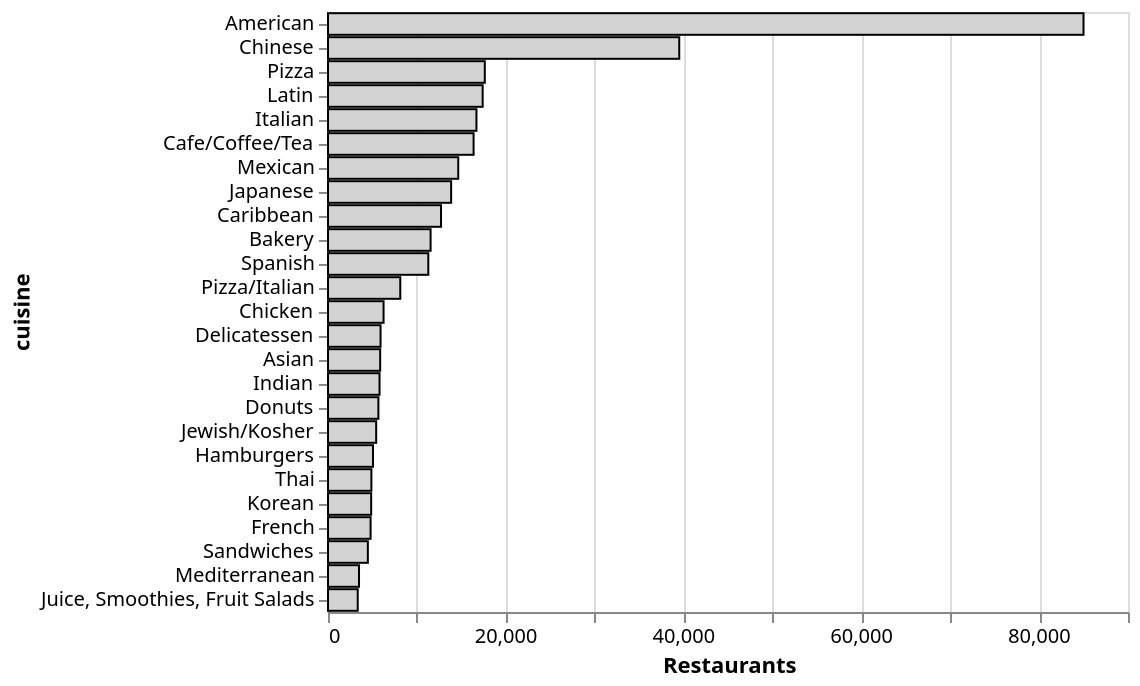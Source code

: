 {"$schema":"https://vega.github.io/schema/vega-lite/v2.3.0.json","config":{"view":{"height":300,"width":400}},"data":{"values":[{"cuisine":"American","perZip":{"10001":2249,"10002":1651,"10003":2483,"10004":585,"10005":318,"10006":277,"10007":586,"10009":1635,"10010":1295,"10011":2102,"10012":1819,"10013":1819,"10014":1956,"10016":1936,"10017":1776,"10018":1835,"10019":3401,"10020":251,"10021":710,"10022":2306,"10023":678,"10024":753,"10025":758,"10026":469,"10027":652,"10028":892,"10029":598,"10030":60,"10031":332,"10032":328,"10033":156,"10034":373,"10035":182,"10036":3223,"10037":136,"10038":808,"10039":55,"10040":161,"10044":24,"10048":6,"10057":12,"10065":788,"10069":29,"10075":321,"10104":34,"10105":13,"10106":4,"10111":26,"10112":30,"10118":22,"10119":46,"10121":138,"10128":690,"10152":9,"10153":16,"10155":7,"10165":14,"10167":24,"10168":5,"10169":5,"10171":10,"10176":12,"10178":2,"10179":5,"10199":14,"10271":28,"10279":25,"10280":11,"10281":138,"10282":114,"10285":20,"10301":498,"10302":137,"10303":101,"10304":148,"10305":252,"10306":314,"10307":93,"10308":94,"10309":253,"10310":259,"10311":21,"10312":234,"10314":748,"10451":672,"10452":159,"10453":66,"10454":223,"10455":84,"10456":90,"10457":190,"10458":380,"10459":110,"10460":131,"10461":445,"10462":428,"10463":460,"10464":132,"10465":374,"10466":132,"10467":193,"10468":230,"10469":178,"10470":116,"10471":241,"10472":133,"10473":87,"10474":144,"10475":184,"11001":16,"11004":4,"11005":14,"11040":128,"11101":1541,"11102":296,"11103":563,"11104":361,"11105":326,"11106":400,"11109":39,"11201":1606,"11203":149,"11204":97,"11205":540,"11206":509,"11207":279,"11208":72,"11209":1108,"11210":99,"11211":1844,"11212":110,"11213":164,"11214":240,"11215":1296,"11216":355,"11217":1171,"11218":314,"11219":46,"11220":338,"11221":211,"11222":898,"11223":305,"11224":340,"11225":256,"11226":297,"11228":175,"11229":181,"11230":148,"11231":930,"11232":222,"11233":174,"11234":469,"11235":446,"11236":151,"11237":641,"11238":1264,"11239":52,"11245":1,"11249":935,"11256":20,"11354":380,"11355":119,"11356":91,"11357":100,"11358":205,"11360":114,"11361":364,"11362":42,"11363":48,"11364":96,"11365":121,"11366":36,"11367":50,"11368":424,"11369":318,"11370":66,"11371":114,"11372":346,"11373":302,"11374":227,"11375":487,"11377":378,"11378":284,"11379":48,"11385":777,"11412":33,"11413":53,"11414":131,"11415":160,"11416":129,"11417":243,"11418":221,"11419":144,"11420":254,"11421":160,"11422":157,"11423":20,"11426":144,"11427":49,"11428":16,"11429":35,"11430":900,"11432":427,"11433":53,"11434":207,"11435":349,"11436":96,"11451":32,"11691":35,"11693":128,"11694":115,"11697":46},"total":84995},{"cuisine":"Chinese","perZip":{"10001":209,"10002":1976,"10003":467,"10004":29,"10005":13,"10006":61,"10007":8,"10009":135,"10010":164,"10011":272,"10012":89,"10013":2066,"10014":76,"10016":413,"10017":118,"10018":298,"10019":345,"10021":96,"10022":306,"10023":81,"10024":136,"10025":355,"10026":79,"10027":154,"10028":96,"10029":258,"10030":31,"10031":181,"10032":174,"10033":150,"10034":59,"10035":95,"10036":308,"10037":50,"10038":224,"10039":72,"10040":38,"10065":51,"10075":54,"10128":182,"10169":6,"10280":19,"10281":28,"10301":105,"10302":157,"10303":27,"10304":92,"10305":122,"10306":158,"10307":45,"10308":69,"10309":71,"10310":37,"10312":100,"10314":182,"10451":169,"10452":261,"10453":224,"10454":142,"10455":140,"10456":250,"10457":160,"10458":293,"10459":146,"10460":121,"10461":230,"10462":238,"10463":155,"10464":16,"10465":84,"10466":202,"10467":335,"10468":144,"10469":137,"10470":51,"10471":64,"10472":196,"10473":103,"10474":49,"10475":107,"11004":29,"11040":67,"11101":127,"11102":62,"11103":76,"11104":92,"11105":123,"11106":230,"11109":23,"11201":264,"11203":220,"11204":521,"11205":157,"11206":178,"11207":378,"11208":314,"11209":287,"11210":227,"11211":243,"11212":324,"11213":382,"11214":1121,"11215":316,"11216":218,"11217":148,"11218":190,"11219":496,"11220":2505,"11221":261,"11222":168,"11223":324,"11224":104,"11225":176,"11226":459,"11228":113,"11229":345,"11230":120,"11231":97,"11232":238,"11233":209,"11234":313,"11235":189,"11236":391,"11237":177,"11238":185,"11239":15,"11249":70,"11352":41,"11354":2557,"11355":1910,"11356":124,"11357":53,"11358":110,"11360":18,"11361":130,"11362":195,"11363":36,"11364":151,"11365":109,"11366":92,"11367":111,"11368":321,"11369":71,"11370":49,"11372":310,"11373":547,"11374":104,"11375":243,"11377":225,"11378":183,"11379":90,"11385":273,"11411":98,"11412":100,"11413":104,"11414":74,"11415":33,"11416":115,"11417":172,"11418":116,"11419":274,"11420":137,"11421":156,"11422":57,"11423":34,"11426":67,"11427":64,"11428":68,"11429":64,"11430":16,"11432":349,"11433":41,"11434":196,"11435":267,"11436":64,"11691":154,"11692":11,"11693":51,"11694":104},"total":39515},{"cuisine":"Pizza","perZip":{"10001":201,"10002":343,"10003":293,"10004":75,"10005":37,"10006":27,"10007":108,"10009":210,"10010":180,"10011":266,"10012":147,"10013":96,"10014":180,"10016":201,"10017":110,"10018":143,"10019":285,"10021":51,"10022":167,"10023":132,"10024":66,"10025":176,"10026":21,"10027":96,"10028":116,"10029":255,"10030":39,"10031":104,"10032":113,"10033":150,"10034":69,"10035":100,"10036":212,"10038":70,"10039":14,"10040":75,"10065":94,"10075":69,"10119":14,"10121":13,"10128":117,"10169":5,"10175":8,"10301":102,"10302":97,"10303":7,"10304":55,"10305":50,"10306":31,"10307":34,"10308":53,"10309":10,"10310":10,"10312":117,"10314":239,"10451":167,"10452":93,"10453":106,"10454":63,"10455":173,"10456":51,"10457":62,"10458":297,"10459":149,"10460":112,"10461":77,"10462":192,"10463":97,"10465":130,"10466":76,"10467":223,"10468":73,"10469":219,"10470":102,"10471":36,"10472":146,"10473":35,"10474":28,"10475":29,"11004":33,"11040":21,"11101":120,"11102":153,"11103":179,"11104":69,"11105":117,"11106":119,"11201":263,"11203":42,"11204":109,"11205":66,"11206":112,"11207":148,"11208":147,"11209":301,"11210":17,"11211":253,"11212":126,"11213":55,"11214":118,"11215":179,"11216":139,"11217":145,"11218":207,"11219":50,"11220":149,"11221":122,"11222":126,"11223":125,"11224":90,"11225":196,"11226":139,"11228":77,"11229":192,"11230":113,"11231":69,"11232":83,"11233":43,"11234":97,"11235":75,"11236":162,"11237":134,"11238":121,"11239":36,"11249":24,"11354":39,"11355":103,"11356":35,"11357":70,"11358":52,"11361":130,"11362":20,"11364":17,"11365":35,"11366":33,"11367":45,"11368":194,"11369":37,"11370":27,"11372":202,"11373":84,"11374":85,"11375":156,"11377":121,"11378":113,"11379":31,"11385":325,"11412":61,"11413":30,"11414":33,"11415":21,"11416":93,"11417":44,"11418":97,"11419":27,"11420":116,"11421":55,"11422":39,"11423":17,"11426":62,"11427":22,"11428":42,"11429":10,"11430":66,"11432":180,"11433":18,"11434":107,"11435":63,"11436":18,"11691":120,"11692":15,"11693":15,"11694":65},"total":17640},{"cuisine":"Latin","perZip":{"10001":67,"10002":111,"10003":52,"10004":59,"10009":219,"10010":41,"10011":82,"10012":123,"10013":54,"10014":90,"10016":49,"10017":40,"10018":132,"10019":142,"10021":27,"10022":26,"10023":17,"10024":89,"10025":168,"10026":3,"10027":30,"10028":9,"10029":201,"10030":56,"10031":144,"10032":458,"10033":286,"10034":480,"10035":57,"10036":186,"10038":26,"10040":238,"10065":66,"10301":68,"10302":6,"10303":77,"10304":10,"10305":9,"10310":16,"10314":11,"10451":53,"10452":371,"10453":285,"10454":155,"10455":250,"10456":195,"10457":242,"10458":268,"10459":185,"10460":140,"10461":99,"10462":155,"10463":106,"10465":28,"10466":55,"10467":138,"10468":298,"10469":7,"10470":4,"10471":24,"10472":280,"10473":22,"10474":94,"11101":207,"11103":179,"11104":152,"11105":32,"11106":177,"11109":46,"11201":70,"11204":33,"11205":158,"11206":240,"11207":407,"11208":242,"11209":17,"11210":34,"11211":287,"11212":68,"11213":12,"11214":59,"11215":128,"11216":27,"11217":109,"11218":10,"11219":74,"11220":367,"11221":196,"11222":16,"11223":42,"11224":26,"11225":38,"11226":114,"11230":32,"11231":93,"11232":165,"11233":56,"11236":4,"11237":317,"11238":20,"11354":23,"11355":119,"11356":49,"11358":37,"11361":40,"11365":15,"11367":26,"11368":1235,"11369":130,"11372":1451,"11373":332,"11374":66,"11375":63,"11377":567,"11378":14,"11385":346,"11418":176,"11420":27,"11421":220,"11423":61,"11427":24,"11428":78,"11432":159,"11433":20,"11435":227,"11691":114,"11693":31,"11694":17},"total":17400},{"cuisine":"Italian","perZip":{"10001":113,"10002":155,"10003":611,"10004":103,"10005":25,"10007":66,"10009":158,"10010":162,"10011":541,"10012":652,"10013":1163,"10014":539,"10016":466,"10017":244,"10018":179,"10019":689,"10021":315,"10022":526,"10023":275,"10024":256,"10025":191,"10026":39,"10027":120,"10028":251,"10029":51,"10031":123,"10032":4,"10033":31,"10034":69,"10035":36,"10036":624,"10038":131,"10065":242,"10075":206,"10104":27,"10106":5,"10112":16,"10119":29,"10121":6,"10128":210,"10281":16,"10282":36,"10301":104,"10303":18,"10305":238,"10306":129,"10307":79,"10308":182,"10309":85,"10310":86,"10312":216,"10314":203,"10451":33,"10455":2,"10458":392,"10461":199,"10462":52,"10463":30,"10464":47,"10465":13,"10469":12,"10470":38,"10471":20,"10475":29,"11040":30,"11101":150,"11102":26,"11103":77,"11104":69,"11105":99,"11106":114,"11109":21,"11201":376,"11204":87,"11205":64,"11206":25,"11207":7,"11209":169,"11211":167,"11214":68,"11215":326,"11217":152,"11218":61,"11219":37,"11220":13,"11221":54,"11222":112,"11223":128,"11224":19,"11225":1,"11228":98,"11229":20,"11230":29,"11231":121,"11232":7,"11233":24,"11234":79,"11235":40,"11236":10,"11237":45,"11238":226,"11239":26,"11249":220,"11354":22,"11356":18,"11357":163,"11358":38,"11360":58,"11361":34,"11362":87,"11363":42,"11364":68,"11365":26,"11366":13,"11368":45,"11369":22,"11370":32,"11372":19,"11373":24,"11374":16,"11375":158,"11377":45,"11378":8,"11379":79,"11385":63,"11414":80,"11417":11,"11418":33,"11419":29,"11420":30,"11426":23,"11427":24,"11430":53,"11435":14,"11694":17},"total":16699},{"cuisine":"Cafe/Coffee/Tea","perZip":{"10001":504,"10002":483,"10003":742,"10004":133,"10005":71,"10006":21,"10007":142,"10009":204,"10010":257,"10011":525,"10012":381,"10013":531,"10014":482,"10016":237,"10017":391,"10018":315,"10019":366,"10020":30,"10021":195,"10022":260,"10023":246,"10024":189,"10025":175,"10026":45,"10027":84,"10028":146,"10029":62,"10030":53,"10031":83,"10032":53,"10033":11,"10034":41,"10035":5,"10036":418,"10038":145,"10039":8,"10040":15,"10044":16,"10065":174,"10069":6,"10075":104,"10103":3,"10104":4,"10105":10,"10107":6,"10112":19,"10118":8,"10119":34,"10128":120,"10154":1,"10155":1,"10158":5,"10165":3,"10166":5,"10168":19,"10169":7,"10173":4,"10270":12,"10281":29,"10282":12,"10301":16,"10302":2,"10304":14,"10305":13,"10306":10,"10307":10,"10309":22,"10310":24,"10314":46,"10451":28,"10454":8,"10456":22,"10457":37,"10458":131,"10460":5,"10461":85,"10462":88,"10463":21,"10464":32,"10465":45,"10467":25,"10468":37,"10469":36,"10472":13,"10474":29,"10475":22,"11004":8,"11101":177,"11102":46,"11103":262,"11104":40,"11105":39,"11106":49,"11109":33,"11201":402,"11203":29,"11204":114,"11205":139,"11206":134,"11207":33,"11208":23,"11209":162,"11210":66,"11211":360,"11212":29,"11213":35,"11214":143,"11215":337,"11216":280,"11217":159,"11218":53,"11220":143,"11221":209,"11222":262,"11223":79,"11224":4,"11225":154,"11226":77,"11228":11,"11229":79,"11230":80,"11231":126,"11232":31,"11233":105,"11234":34,"11235":44,"11236":13,"11237":216,"11238":301,"11241":7,"11249":187,"11354":180,"11355":44,"11356":10,"11357":10,"11358":122,"11361":64,"11362":23,"11364":4,"11365":15,"11366":5,"11368":61,"11369":14,"11372":70,"11373":144,"11374":15,"11375":69,"11377":98,"11378":2,"11379":24,"11385":323,"11414":16,"11416":3,"11418":15,"11419":16,"11421":3,"11422":5,"11426":5,"11428":12,"11430":135,"11432":43,"11433":15,"11434":7,"11435":5,"11691":11,"11694":5},"total":16379},{"cuisine":"Mexican","perZip":{"10001":23,"10002":162,"10003":529,"10004":67,"10005":17,"10006":5,"10007":34,"10009":164,"10010":125,"10011":211,"10012":184,"10013":103,"10014":207,"10016":200,"10017":125,"10018":80,"10019":342,"10020":23,"10021":28,"10022":104,"10023":94,"10024":70,"10025":210,"10026":61,"10027":35,"10028":107,"10029":536,"10030":7,"10031":186,"10032":124,"10033":19,"10034":188,"10035":63,"10036":276,"10038":36,"10040":26,"10065":18,"10075":23,"10104":3,"10118":27,"10119":21,"10121":6,"10128":89,"10169":7,"10280":21,"10281":6,"10282":8,"10301":121,"10302":129,"10304":61,"10305":74,"10306":15,"10307":13,"10308":8,"10309":22,"10310":78,"10314":34,"10451":106,"10452":118,"10453":149,"10454":95,"10455":161,"10456":6,"10457":27,"10458":149,"10459":46,"10460":4,"10461":36,"10462":102,"10463":100,"10465":82,"10467":114,"10468":233,"10471":52,"10472":127,"10474":13,"10475":6,"11101":143,"11102":73,"11103":96,"11104":63,"11105":43,"11106":164,"11201":174,"11204":75,"11205":170,"11206":169,"11207":16,"11208":68,"11209":165,"11210":12,"11211":180,"11214":63,"11215":233,"11216":50,"11217":98,"11218":164,"11219":128,"11220":570,"11221":50,"11222":105,"11223":199,"11224":22,"11225":66,"11226":105,"11228":35,"11229":86,"11230":46,"11231":48,"11232":269,"11233":16,"11234":43,"11235":54,"11236":2,"11237":475,"11238":260,"11249":143,"11356":16,"11358":8,"11361":38,"11362":9,"11365":10,"11368":581,"11369":31,"11372":551,"11373":165,"11374":17,"11375":48,"11377":217,"11378":64,"11385":165,"11417":36,"11418":62,"11421":111,"11423":32,"11428":13,"11430":50,"11432":15,"11435":182,"11694":10},"total":14653},{"cuisine":"Japanese","perZip":{"10001":280,"10002":266,"10003":1217,"10004":64,"10005":14,"10007":57,"10009":260,"10010":140,"10011":409,"10012":487,"10013":364,"10014":284,"10016":383,"10017":576,"10018":135,"10019":639,"10020":15,"10021":223,"10022":438,"10023":99,"10024":128,"10025":169,"10027":131,"10028":247,"10029":25,"10031":17,"10033":47,"10034":34,"10035":19,"10036":343,"10038":135,"10044":3,"10065":142,"10069":11,"10075":103,"10112":5,"10118":5,"10119":7,"10128":181,"10169":9,"10281":7,"10301":15,"10302":4,"10303":4,"10304":17,"10305":47,"10306":76,"10307":11,"10308":61,"10309":38,"10310":11,"10312":111,"10314":164,"10454":24,"10458":14,"10461":79,"10463":29,"10464":13,"10465":49,"10471":48,"10475":17,"11101":103,"11103":133,"11104":83,"11105":123,"11106":82,"11201":296,"11204":150,"11205":66,"11206":48,"11207":27,"11209":198,"11210":6,"11211":182,"11212":8,"11214":206,"11215":248,"11216":86,"11217":139,"11218":22,"11219":55,"11220":79,"11221":3,"11222":109,"11223":26,"11225":16,"11226":18,"11228":31,"11229":174,"11230":10,"11231":63,"11232":2,"11234":28,"11235":224,"11237":109,"11238":159,"11249":88,"11354":155,"11356":7,"11357":20,"11358":107,"11361":87,"11362":73,"11364":73,"11365":55,"11366":43,"11367":7,"11369":4,"11372":103,"11373":99,"11374":97,"11375":199,"11377":24,"11378":28,"11379":1,"11385":102,"11414":56,"11415":14,"11418":13,"11421":11,"11430":41,"11432":35,"11435":15,"11693":6,"11694":27},"total":13852},{"cuisine":"Caribbean","perZip":{"10009":34,"10011":33,"10012":43,"10017":6,"10019":10,"10025":43,"10026":40,"10027":86,"10029":60,"10030":87,"10031":46,"10035":130,"10037":9,"10039":60,"10176":14,"10301":17,"10302":3,"10451":52,"10453":11,"10455":50,"10456":68,"10458":5,"10459":29,"10460":26,"10461":31,"10462":54,"10466":516,"10467":265,"10469":489,"10470":108,"10472":20,"10475":55,"10510":27,"11101":13,"11106":20,"11201":13,"11203":1280,"11205":62,"11206":34,"11207":168,"11208":154,"11210":372,"11211":43,"11212":502,"11213":645,"11215":4,"11216":409,"11217":152,"11218":24,"11221":6,"11224":38,"11225":493,"11226":1117,"11230":7,"11233":126,"11234":158,"11236":714,"11237":27,"11238":138,"11239":34,"11357":3,"11369":7,"11411":155,"11412":265,"11413":404,"11416":22,"11417":111,"11418":120,"11419":532,"11420":375,"11422":173,"11423":59,"11428":216,"11429":118,"11432":219,"11433":119,"11434":229,"11435":138,"11436":26,"11691":126,"11692":13,"11693":5},"total":12715},{"cuisine":"Bakery","perZip":{"10001":50,"10002":388,"10003":127,"10004":5,"10007":29,"10009":28,"10010":24,"10011":87,"10012":171,"10013":535,"10014":138,"10016":29,"10017":45,"10018":75,"10019":113,"10020":10,"10022":102,"10023":95,"10024":72,"10025":66,"10026":57,"10027":6,"10028":36,"10029":137,"10030":13,"10031":108,"10032":133,"10033":94,"10034":33,"10035":46,"10036":50,"10037":19,"10038":163,"10040":102,"10065":52,"10075":20,"10112":9,"10119":4,"10121":10,"10128":6,"10169":5,"10281":15,"10301":26,"10302":86,"10304":4,"10305":104,"10306":17,"10308":6,"10309":29,"10310":36,"10312":53,"10314":30,"10451":26,"10452":91,"10453":88,"10454":23,"10455":67,"10456":70,"10457":45,"10458":96,"10459":71,"10460":11,"10461":75,"10462":109,"10463":42,"10466":30,"10467":38,"10468":129,"10469":34,"10470":13,"10472":101,"10475":17,"11101":25,"11102":20,"11103":93,"11104":45,"11105":75,"11106":123,"11201":72,"11203":62,"11204":395,"11205":30,"11206":65,"11207":53,"11208":83,"11209":151,"11210":11,"11211":126,"11212":4,"11213":60,"11214":156,"11215":214,"11216":60,"11217":22,"11218":60,"11219":77,"11220":732,"11221":35,"11222":110,"11223":64,"11224":6,"11225":28,"11226":77,"11228":6,"11229":146,"11230":19,"11231":52,"11232":86,"11233":1,"11234":70,"11235":16,"11236":66,"11237":138,"11238":41,"11249":30,"11354":364,"11355":295,"11356":1,"11357":44,"11358":36,"11361":59,"11362":52,"11364":29,"11366":10,"11368":155,"11369":35,"11371":3,"11372":267,"11373":413,"11374":32,"11375":141,"11377":77,"11378":48,"11379":37,"11385":119,"11411":62,"11414":49,"11415":7,"11417":66,"11418":66,"11419":39,"11421":69,"11423":53,"11426":28,"11428":36,"11429":27,"11430":6,"11432":47,"11434":20,"11435":61,"11693":1,"11694":9},"total":11542},{"cuisine":"Spanish","perZip":{"10001":93,"10002":88,"10003":28,"10007":47,"10009":80,"10011":212,"10012":68,"10013":15,"10014":60,"10016":26,"10017":41,"10019":5,"10022":19,"10025":22,"10026":41,"10027":71,"10028":18,"10029":104,"10031":172,"10032":155,"10033":235,"10034":127,"10035":92,"10036":85,"10037":45,"10038":34,"10040":184,"10128":14,"10166":9,"10301":82,"10302":28,"10303":36,"10304":28,"10306":54,"10307":17,"10308":46,"10310":30,"10451":67,"10452":201,"10453":172,"10454":195,"10455":187,"10456":128,"10457":219,"10458":184,"10459":136,"10460":19,"10461":92,"10462":66,"10463":90,"10464":8,"10466":36,"10467":198,"10468":106,"10469":40,"10470":11,"10471":2,"10472":150,"10473":60,"10474":96,"11040":12,"11101":171,"11102":41,"11103":65,"11104":46,"11105":16,"11106":125,"11201":82,"11203":4,"11205":49,"11206":159,"11207":284,"11208":191,"11209":16,"11211":67,"11212":125,"11213":18,"11214":111,"11215":49,"11216":51,"11217":35,"11218":93,"11219":97,"11220":122,"11221":209,"11222":17,"11223":33,"11224":15,"11225":6,"11226":55,"11230":10,"11232":237,"11236":29,"11237":306,"11354":9,"11356":64,"11357":8,"11358":50,"11362":22,"11365":14,"11366":14,"11368":734,"11369":57,"11370":7,"11372":713,"11373":157,"11375":34,"11377":172,"11378":21,"11379":48,"11385":215,"11414":8,"11416":44,"11417":94,"11418":114,"11419":4,"11420":44,"11421":198,"11422":14,"11428":55,"11432":245,"11434":40,"11435":142,"11691":22},"total":11283},{"cuisine":"Pizza/Italian","perZip":{"10001":151,"10002":63,"10003":135,"10004":28,"10007":12,"10009":38,"10010":42,"10011":112,"10012":114,"10013":17,"10014":63,"10016":244,"10017":81,"10018":52,"10019":95,"10021":30,"10022":50,"10023":82,"10024":39,"10025":115,"10028":65,"10031":49,"10032":5,"10033":20,"10034":8,"10035":6,"10036":104,"10037":13,"10038":38,"10039":22,"10044":15,"10065":48,"10075":37,"10128":98,"10280":29,"10281":18,"10301":36,"10302":76,"10303":22,"10304":122,"10305":148,"10306":212,"10307":52,"10308":43,"10309":94,"10310":86,"10312":128,"10314":114,"10451":73,"10452":37,"10453":36,"10454":35,"10455":95,"10456":26,"10458":127,"10459":21,"10460":10,"10461":154,"10462":59,"10463":81,"10464":27,"10465":1,"10466":43,"10467":46,"10468":24,"10469":13,"10471":55,"10473":5,"10474":20,"10475":8,"11001":16,"11101":10,"11102":19,"11103":52,"11104":41,"11105":23,"11106":56,"11201":88,"11204":60,"11205":25,"11206":70,"11207":37,"11208":39,"11209":172,"11210":10,"11211":86,"11212":35,"11213":26,"11214":168,"11215":188,"11216":6,"11217":87,"11218":40,"11219":51,"11220":62,"11221":31,"11222":50,"11223":45,"11226":47,"11228":108,"11229":168,"11230":75,"11231":98,"11232":53,"11234":62,"11235":127,"11236":18,"11237":32,"11238":8,"11249":24,"11354":39,"11355":20,"11356":51,"11357":10,"11358":50,"11360":30,"11361":23,"11362":39,"11363":7,"11364":17,"11365":30,"11366":59,"11367":24,"11368":103,"11370":15,"11371":13,"11372":44,"11373":56,"11375":76,"11377":36,"11378":139,"11379":67,"11385":161,"11412":9,"11414":26,"11415":26,"11416":42,"11417":27,"11418":4,"11419":11,"11421":77,"11430":13,"11432":24,"11693":39,"11694":44},"total":8131},{"cuisine":"Chicken","perZip":{"10002":10,"10003":48,"10006":64,"10007":37,"10009":51,"10010":61,"10011":78,"10016":45,"10017":24,"10018":75,"10019":23,"10024":25,"10025":54,"10026":89,"10027":78,"10028":19,"10029":87,"10030":6,"10031":51,"10032":54,"10033":37,"10034":52,"10035":23,"10036":55,"10037":46,"10038":31,"10039":20,"10040":40,"10065":22,"10121":18,"10169":8,"10301":26,"10302":32,"10303":16,"10304":10,"10306":30,"10308":13,"10309":4,"10310":18,"10314":7,"10451":96,"10452":116,"10453":136,"10454":32,"10455":72,"10456":83,"10457":79,"10458":68,"10459":110,"10460":19,"10461":38,"10462":66,"10463":13,"10465":6,"10466":45,"10467":65,"10468":92,"10469":41,"10470":10,"10472":51,"10473":26,"10475":82,"11004":12,"11101":23,"11102":4,"11103":70,"11105":31,"11106":58,"11201":26,"11203":95,"11205":41,"11206":21,"11207":118,"11208":160,"11209":9,"11210":17,"11211":29,"11212":243,"11213":69,"11214":25,"11215":37,"11216":152,"11217":52,"11218":23,"11220":79,"11221":58,"11222":24,"11223":34,"11224":51,"11225":65,"11226":152,"11230":32,"11231":64,"11232":27,"11233":103,"11234":44,"11235":21,"11236":56,"11237":49,"11238":8,"11239":13,"11354":71,"11355":14,"11356":8,"11358":74,"11361":9,"11366":13,"11368":34,"11370":4,"11372":42,"11373":18,"11377":28,"11379":11,"11385":62,"11411":7,"11412":54,"11413":4,"11414":12,"11415":11,"11416":10,"11417":19,"11418":38,"11419":58,"11420":38,"11421":35,"11422":20,"11423":11,"11427":35,"11428":19,"11429":15,"11432":172,"11433":78,"11434":68,"11435":31,"11436":39,"11691":61},"total":6251},{"cuisine":"Delicatessen","perZip":{"10001":214,"10002":6,"10003":26,"10004":17,"10005":37,"10007":89,"10009":12,"10010":121,"10012":68,"10013":87,"10014":22,"10016":143,"10017":276,"10018":215,"10019":233,"10020":25,"10021":78,"10022":307,"10024":94,"10025":91,"10027":7,"10028":25,"10029":38,"10032":44,"10033":69,"10035":24,"10036":315,"10038":64,"10065":77,"10075":28,"10112":5,"10123":16,"10128":30,"10301":49,"10302":21,"10306":53,"10308":20,"10309":76,"10310":13,"10312":21,"10314":43,"10451":33,"10452":4,"10453":27,"10455":11,"10458":39,"10461":13,"10462":15,"10463":49,"10464":22,"10465":28,"10467":21,"10468":6,"10469":52,"10474":6,"10475":38,"11101":306,"11102":32,"11103":21,"11105":35,"11106":46,"11201":35,"11206":39,"11207":24,"11209":37,"11210":10,"11211":17,"11214":18,"11215":38,"11217":23,"11218":2,"11219":27,"11220":133,"11221":2,"11222":79,"11223":6,"11228":20,"11230":78,"11231":29,"11232":86,"11234":9,"11235":12,"11236":108,"11242":14,"11249":6,"11354":68,"11355":10,"11356":36,"11357":53,"11360":16,"11361":9,"11363":10,"11364":11,"11365":12,"11367":21,"11368":57,"11369":4,"11370":18,"11371":11,"11373":16,"11374":33,"11375":48,"11377":56,"11378":87,"11385":15,"11414":57,"11415":29,"11416":35,"11417":46,"11418":20,"11423":43,"11426":51,"11430":32,"11432":76,"11434":35,"11435":27,"11694":14},"total":5911},{"cuisine":"Asian","perZip":{"10001":237,"10002":201,"10003":333,"10004":45,"10006":39,"10007":13,"10009":160,"10010":37,"10011":73,"10012":43,"10013":122,"10014":116,"10016":145,"10017":67,"10018":44,"10019":90,"10021":15,"10022":192,"10023":34,"10024":53,"10025":106,"10027":61,"10028":22,"10029":21,"10031":67,"10036":144,"10038":32,"10065":76,"10075":27,"10128":39,"10169":3,"10282":28,"10301":6,"10302":47,"10304":6,"10306":16,"10308":5,"10309":2,"10312":17,"10314":79,"10462":17,"10463":13,"10465":2,"10468":20,"11040":6,"11101":48,"11102":18,"11103":28,"11104":53,"11105":22,"11201":161,"11203":5,"11204":9,"11205":6,"11206":22,"11209":42,"11211":35,"11213":6,"11214":130,"11215":82,"11217":39,"11218":41,"11219":37,"11220":131,"11221":22,"11222":31,"11223":17,"11226":27,"11229":26,"11232":15,"11233":9,"11234":34,"11235":16,"11238":53,"11249":39,"11354":367,"11355":126,"11356":42,"11357":18,"11358":53,"11360":19,"11361":23,"11362":28,"11364":88,"11365":26,"11366":99,"11367":35,"11368":15,"11370":5,"11372":263,"11373":184,"11374":51,"11375":73,"11377":90,"11385":8,"11415":24,"11417":9,"11418":33,"11420":14,"11421":16,"11430":20,"11693":15},"total":5869},{"cuisine":"Indian","perZip":{"10001":43,"10002":35,"10003":206,"10004":18,"10005":4,"10006":39,"10007":63,"10009":13,"10010":103,"10011":11,"10012":78,"10013":88,"10014":12,"10016":385,"10017":136,"10018":192,"10019":179,"10021":52,"10022":108,"10023":39,"10024":95,"10025":174,"10026":56,"10027":50,"10028":72,"10029":60,"10031":22,"10035":14,"10036":71,"10038":33,"10039":44,"10040":28,"10065":73,"10128":33,"10301":46,"10303":19,"10304":11,"10305":2,"10306":22,"10456":30,"10462":32,"10463":24,"10467":64,"10470":4,"11004":137,"11040":47,"11101":52,"11102":26,"11103":64,"11104":9,"11105":6,"11106":12,"11201":74,"11205":47,"11206":27,"11207":25,"11208":45,"11209":32,"11210":20,"11211":73,"11213":12,"11215":118,"11216":52,"11217":88,"11218":71,"11219":9,"11220":22,"11221":74,"11222":24,"11225":35,"11226":51,"11230":35,"11233":31,"11234":17,"11235":9,"11237":73,"11238":77,"11355":38,"11358":19,"11361":47,"11368":22,"11370":7,"11372":281,"11374":41,"11375":71,"11377":51,"11378":6,"11379":10,"11385":40,"11415":31,"11418":103,"11419":236,"11420":96,"11426":98,"11427":22,"11428":5,"11430":10,"11432":121,"11434":26,"11435":37,"11436":2},"total":5797},{"cuisine":"Donuts","perZip":{"10001":139,"10002":21,"10003":53,"10004":5,"10005":9,"10006":4,"10007":63,"10009":61,"10010":23,"10011":100,"10012":6,"10013":3,"10014":45,"10016":123,"10017":35,"10018":79,"10019":77,"10021":16,"10022":60,"10023":14,"10024":12,"10025":32,"10026":23,"10027":24,"10028":39,"10029":23,"10030":4,"10031":14,"10032":25,"10033":54,"10034":26,"10035":27,"10036":72,"10037":11,"10038":21,"10039":8,"10040":21,"10065":38,"10075":18,"10112":11,"10121":21,"10128":41,"10168":8,"10169":6,"10301":43,"10302":24,"10303":24,"10304":15,"10305":36,"10306":29,"10308":47,"10309":22,"10310":26,"10312":52,"10314":73,"10451":60,"10452":13,"10453":21,"10454":17,"10455":28,"10456":21,"10457":31,"10458":41,"10459":31,"10460":45,"10461":87,"10462":24,"10463":25,"10464":9,"10465":34,"10466":24,"10467":85,"10468":86,"10469":48,"10470":25,"10471":11,"10472":35,"10473":6,"10474":10,"10475":28,"11004":22,"11101":68,"11102":14,"11103":42,"11104":21,"11105":33,"11106":32,"11201":30,"11203":29,"11204":31,"11205":5,"11206":30,"11207":55,"11208":57,"11209":50,"11210":20,"11211":41,"11212":40,"11213":14,"11214":52,"11215":30,"11216":11,"11217":20,"11218":15,"11219":10,"11220":39,"11221":12,"11223":55,"11224":26,"11225":20,"11226":69,"11228":7,"11229":55,"11230":28,"11231":19,"11232":20,"11233":3,"11234":39,"11235":46,"11236":21,"11237":54,"11239":27,"11249":3,"11354":55,"11355":32,"11356":28,"11357":30,"11358":25,"11360":11,"11361":18,"11362":12,"11364":51,"11365":15,"11366":56,"11367":38,"11368":29,"11369":36,"11370":11,"11371":13,"11372":55,"11373":49,"11374":33,"11375":47,"11377":30,"11378":28,"11379":22,"11385":72,"11411":1,"11412":5,"11414":60,"11415":37,"11416":11,"11417":46,"11418":26,"11419":41,"11420":33,"11421":28,"11422":16,"11423":43,"11426":10,"11427":24,"11428":41,"11429":13,"11430":88,"11432":95,"11434":11,"11435":35,"11436":29,"11691":13,"11692":30,"11693":5,"11694":67},"total":5670},{"cuisine":"Jewish/Kosher","perZip":{"10001":20,"10003":53,"10004":31,"10006":16,"10012":22,"10016":127,"10017":42,"10018":145,"10019":97,"10020":11,"10021":6,"10022":78,"10023":47,"10024":97,"10025":44,"10028":99,"10029":19,"10033":48,"10036":102,"10038":22,"10065":26,"10075":21,"10128":40,"10280":5,"10314":55,"10463":90,"10471":99,"11204":264,"11205":100,"11206":45,"11210":114,"11211":249,"11213":191,"11215":11,"11217":3,"11218":320,"11219":291,"11223":496,"11225":101,"11229":122,"11230":618,"11233":8,"11234":42,"11235":1,"11236":31,"11249":35,"11360":13,"11364":5,"11366":139,"11367":250,"11371":5,"11374":156,"11375":241,"11377":13,"11415":20,"11418":8,"11430":7,"11435":22,"11691":37},"total":5420},{"cuisine":"Hamburgers","perZip":{"10001":59,"10002":59,"10003":140,"10004":36,"10006":9,"10009":46,"10010":55,"10011":74,"10012":10,"10013":30,"10014":32,"10016":63,"10017":22,"10018":65,"10019":108,"10021":41,"10022":20,"10023":14,"10024":59,"10025":110,"10026":9,"10027":105,"10028":8,"10029":89,"10030":37,"10031":43,"10032":24,"10033":47,"10034":28,"10035":42,"10036":137,"10038":14,"10039":27,"10065":10,"10121":4,"10128":14,"10169":2,"10281":25,"10302":20,"10303":59,"10304":19,"10305":13,"10306":30,"10307":8,"10309":26,"10310":8,"10312":12,"10314":53,"10451":63,"10452":77,"10453":38,"10454":9,"10455":39,"10456":5,"10457":71,"10458":35,"10459":17,"10460":27,"10461":59,"10462":30,"10463":11,"10465":18,"10466":42,"10467":58,"10468":38,"10469":35,"10471":28,"10472":45,"10473":27,"10474":20,"10475":19,"11004":25,"11101":42,"11102":24,"11103":31,"11104":28,"11105":30,"11106":44,"11201":98,"11203":133,"11204":14,"11206":23,"11207":38,"11208":49,"11209":41,"11210":11,"11211":25,"11212":47,"11213":36,"11214":27,"11215":36,"11216":14,"11217":66,"11218":17,"11219":20,"11220":14,"11221":4,"11222":27,"11224":34,"11225":61,"11226":17,"11232":7,"11233":16,"11234":21,"11235":15,"11236":62,"11237":28,"11238":12,"11354":81,"11356":28,"11357":14,"11360":12,"11361":55,"11362":54,"11365":15,"11366":15,"11367":16,"11368":44,"11369":18,"11371":18,"11372":44,"11373":31,"11374":7,"11375":49,"11377":38,"11379":14,"11385":93,"11411":4,"11413":17,"11414":10,"11415":32,"11416":41,"11417":9,"11418":9,"11419":62,"11423":8,"11427":52,"11429":8,"11430":65,"11432":40,"11434":17,"11435":11,"11691":18},"total":5062},{"cuisine":"Thai","perZip":{"10001":38,"10002":74,"10003":332,"10004":30,"10009":43,"10010":38,"10011":143,"10012":50,"10013":58,"10014":57,"10016":142,"10017":121,"10018":37,"10019":297,"10021":27,"10022":99,"10023":2,"10024":87,"10025":94,"10026":9,"10028":58,"10029":98,"10032":28,"10033":7,"10034":33,"10035":44,"10036":223,"10038":86,"10065":98,"10075":28,"10128":75,"10169":13,"10301":9,"10310":30,"10314":19,"10461":30,"10462":2,"10463":19,"10475":22,"11101":59,"11103":48,"11104":15,"11105":40,"11106":109,"11201":197,"11205":86,"11206":26,"11209":61,"11211":74,"11215":108,"11216":4,"11217":133,"11218":69,"11220":38,"11222":78,"11226":27,"11229":31,"11231":37,"11237":2,"11238":67,"11249":84,"11354":7,"11355":1,"11358":12,"11361":39,"11366":28,"11368":10,"11372":133,"11373":207,"11374":28,"11375":134,"11377":91,"11385":22,"11415":3,"11421":24,"11432":13,"11692":20,"11693":16},"total":4881},{"cuisine":"Korean","perZip":{"10001":892,"10002":7,"10003":121,"10007":8,"10010":28,"10011":21,"10012":11,"10013":90,"10014":44,"10016":223,"10018":25,"10019":50,"10022":24,"10025":43,"10028":10,"10032":10,"10036":51,"10065":19,"10128":15,"10169":3,"10458":7,"11101":26,"11104":42,"11105":2,"11106":14,"11201":53,"11205":32,"11209":16,"11211":57,"11215":12,"11217":23,"11220":6,"11222":27,"11232":2,"11235":15,"11238":35,"11354":1133,"11355":360,"11356":20,"11358":800,"11361":187,"11362":124,"11364":76,"11366":5,"11372":30,"11373":37,"11377":13,"11385":2,"11430":5},"total":4856},{"cuisine":"French","perZip":{"10001":112,"10002":191,"10003":182,"10004":11,"10005":19,"10007":39,"10009":128,"10010":102,"10011":296,"10012":348,"10013":196,"10014":258,"10016":143,"10017":60,"10018":48,"10019":278,"10020":8,"10021":160,"10022":239,"10023":86,"10024":51,"10025":68,"10026":52,"10027":79,"10028":66,"10029":9,"10030":15,"10033":7,"10036":145,"10037":5,"10038":20,"10065":170,"10075":17,"10111":14,"10128":96,"10154":9,"10281":9,"10282":4,"10464":20,"11101":71,"11105":9,"11106":22,"11201":129,"11205":8,"11206":21,"11211":125,"11215":51,"11216":12,"11217":24,"11218":22,"11221":12,"11222":108,"11229":11,"11231":68,"11233":33,"11235":35,"11237":48,"11238":42,"11249":27,"11361":45,"11362":15,"11366":13,"11370":12,"11375":18,"11377":4,"11430":30,"11694":15},"total":4790},{"cuisine":"Sandwiches","perZip":{"10001":142,"10002":125,"10003":106,"10004":54,"10006":53,"10007":50,"10009":74,"10010":70,"10011":95,"10012":6,"10013":64,"10014":51,"10016":38,"10017":90,"10018":89,"10019":109,"10020":8,"10021":13,"10022":116,"10023":54,"10024":16,"10025":39,"10026":7,"10027":26,"10028":71,"10029":63,"10030":4,"10031":32,"10033":16,"10034":4,"10035":72,"10036":73,"10037":14,"10038":84,"10039":7,"10040":5,"10044":19,"10065":32,"10075":20,"10103":8,"10112":5,"10119":33,"10121":14,"10128":19,"10168":6,"10169":5,"10281":8,"10301":11,"10302":7,"10303":11,"10304":39,"10305":33,"10306":5,"10307":6,"10308":6,"10310":17,"10312":10,"10314":57,"10451":38,"10452":17,"10455":36,"10457":9,"10458":55,"10459":56,"10460":28,"10461":17,"10462":22,"10463":3,"10464":15,"10465":4,"10466":5,"10467":49,"10468":13,"10469":5,"10471":10,"10473":5,"10475":27,"11004":3,"11101":62,"11102":32,"11103":12,"11104":36,"11105":8,"11106":19,"11201":113,"11203":25,"11204":13,"11205":22,"11206":20,"11207":38,"11208":32,"11209":49,"11210":4,"11211":51,"11212":30,"11213":11,"11214":29,"11216":7,"11217":23,"11218":51,"11220":12,"11222":8,"11223":28,"11224":2,"11226":36,"11229":18,"11230":15,"11232":5,"11234":22,"11235":26,"11236":15,"11237":18,"11238":12,"11354":33,"11355":42,"11356":20,"11357":23,"11358":18,"11361":16,"11366":8,"11367":49,"11368":31,"11369":25,"11370":12,"11371":9,"11372":19,"11373":38,"11374":5,"11375":42,"11377":9,"11378":9,"11379":33,"11385":60,"11416":14,"11417":14,"11418":16,"11420":13,"11421":20,"11426":15,"11427":11,"11428":43,"11430":70,"11432":21,"11433":18,"11434":25,"11435":67,"11691":3},"total":4483},{"cuisine":"Mediterranean","perZip":{"10001":54,"10002":87,"10003":173,"10004":10,"10005":8,"10007":14,"10009":81,"10010":71,"10011":49,"10012":170,"10013":37,"10014":111,"10016":109,"10017":92,"10018":21,"10019":115,"10021":35,"10022":93,"10023":39,"10024":85,"10025":60,"10026":33,"10027":19,"10028":49,"10029":33,"10033":4,"10036":101,"10038":16,"10065":67,"10075":43,"10111":13,"10112":2,"10128":31,"10280":17,"10301":12,"10302":18,"10304":11,"10305":52,"10310":17,"10314":2,"10458":43,"10461":14,"10462":14,"10475":3,"11004":11,"11101":29,"11102":18,"11103":180,"11105":4,"11106":48,"11201":30,"11204":58,"11205":23,"11206":16,"11209":145,"11211":30,"11214":29,"11215":53,"11217":89,"11220":29,"11221":10,"11222":47,"11223":46,"11225":15,"11229":18,"11230":5,"11231":13,"11235":139,"11238":32,"11249":13,"11358":26,"11360":4,"11366":18,"11367":21,"11374":9,"11375":90,"11385":24,"11415":2,"11422":8,"11434":1,"11693":16,"11694":13},"total":3490},{"cuisine":"Juice, Smoothies, Fruit Salads","perZip":{"10001":69,"10002":32,"10003":158,"10004":23,"10005":11,"10007":18,"10009":43,"10010":32,"10011":67,"10012":104,"10013":58,"10014":19,"10016":37,"10017":82,"10018":78,"10019":71,"10021":25,"10022":89,"10023":26,"10024":16,"10025":17,"10026":1,"10027":17,"10028":6,"10029":52,"10030":24,"10031":41,"10033":53,"10034":41,"10035":6,"10036":50,"10038":51,"10039":20,"10040":14,"10065":29,"10075":6,"10110":7,"10112":1,"10119":5,"10128":16,"10166":1,"10169":3,"10170":12,"10172":5,"10301":8,"10306":1,"10309":6,"10310":2,"10451":6,"10452":64,"10453":16,"10455":57,"10456":28,"10457":1,"10459":7,"10460":4,"10461":64,"10462":53,"10463":8,"10465":11,"10466":31,"10467":35,"10468":2,"10472":37,"10475":2,"11101":15,"11102":22,"11103":48,"11104":14,"11106":6,"11201":79,"11203":27,"11204":10,"11205":1,"11206":24,"11207":8,"11209":19,"11210":47,"11211":38,"11212":10,"11213":5,"11214":12,"11215":52,"11216":50,"11217":6,"11219":11,"11220":98,"11222":17,"11223":26,"11224":3,"11225":18,"11226":42,"11229":5,"11230":5,"11233":13,"11234":1,"11235":22,"11237":50,"11238":20,"11249":33,"11354":70,"11355":42,"11357":10,"11358":8,"11361":8,"11368":64,"11372":30,"11373":57,"11374":16,"11377":11,"11385":68,"11411":9,"11412":8,"11414":15,"11415":12,"11418":12,"11421":5,"11429":11,"11430":22,"11432":15,"11433":8,"11692":6},"total":3343}]},"encoding":{"color":{"condition":{"test":"(indexof(lower(datum.cuisine), search.term)>=0) || (highlight._vgsid_==datum._vgsid_)","value":"SteelBlue"},"value":"LightGrey"},"x":{"axis":{"title":"Restaurants"},"field":"total","type":"quantitative"},"y":{"field":"cuisine","sort":{"field":"total","op":"argmax"},"type":"ordinal"}},"mark":{"stroke":"Black","type":"bar"},"selection":{"highlight":{"empty":"none","on":"mouseover","type":"single"},"search":{"bind":{"input":"input"},"empty":"none","fields":["term"],"on":"mouseover","type":"single"}}}